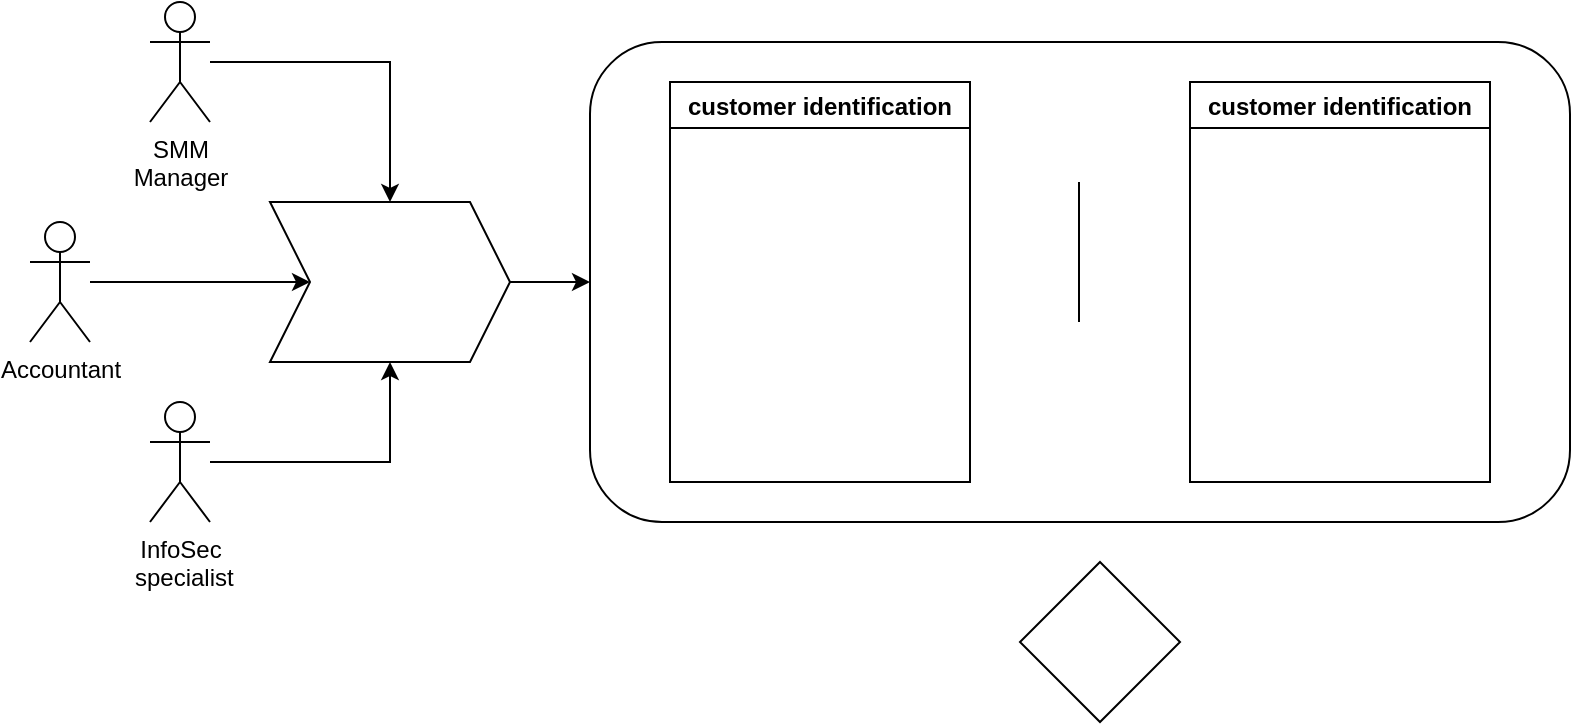 <mxfile version="10.8.9" type="github"><diagram id="TUvBe9IqyOgGgg97qKec" name="Page-1"><mxGraphModel dx="1680" dy="980" grid="1" gridSize="10" guides="1" tooltips="1" connect="1" arrows="1" fold="1" page="1" pageScale="1" pageWidth="827" pageHeight="1169" math="0" shadow="0"><root><mxCell id="0"/><mxCell id="1" parent="0"/><mxCell id="tEE7mVVucAzAkEQNQqc_-18" style="edgeStyle=orthogonalEdgeStyle;rounded=0;orthogonalLoop=1;jettySize=auto;html=1;entryX=0.5;entryY=0;entryDx=0;entryDy=0;" edge="1" parent="1" source="tEE7mVVucAzAkEQNQqc_-1" target="tEE7mVVucAzAkEQNQqc_-16"><mxGeometry relative="1" as="geometry"/></mxCell><mxCell id="tEE7mVVucAzAkEQNQqc_-1" value="SMM&lt;br&gt;Manager" style="shape=umlActor;verticalLabelPosition=bottom;labelBackgroundColor=#ffffff;verticalAlign=top;html=1;outlineConnect=0;" vertex="1" parent="1"><mxGeometry x="100" y="140" width="30" height="60" as="geometry"/></mxCell><mxCell id="tEE7mVVucAzAkEQNQqc_-17" style="edgeStyle=orthogonalEdgeStyle;rounded=0;orthogonalLoop=1;jettySize=auto;html=1;entryX=0.5;entryY=1;entryDx=0;entryDy=0;" edge="1" parent="1" source="tEE7mVVucAzAkEQNQqc_-2" target="tEE7mVVucAzAkEQNQqc_-16"><mxGeometry relative="1" as="geometry"/></mxCell><mxCell id="tEE7mVVucAzAkEQNQqc_-2" value="InfoSec&lt;br&gt;&amp;nbsp;specialist" style="shape=umlActor;verticalLabelPosition=bottom;labelBackgroundColor=#ffffff;verticalAlign=top;html=1;outlineConnect=0;" vertex="1" parent="1"><mxGeometry x="100" y="340" width="30" height="60" as="geometry"/></mxCell><mxCell id="tEE7mVVucAzAkEQNQqc_-20" style="edgeStyle=orthogonalEdgeStyle;rounded=0;orthogonalLoop=1;jettySize=auto;html=1;entryX=0;entryY=0.5;entryDx=0;entryDy=0;" edge="1" parent="1" source="tEE7mVVucAzAkEQNQqc_-3" target="tEE7mVVucAzAkEQNQqc_-16"><mxGeometry relative="1" as="geometry"/></mxCell><mxCell id="tEE7mVVucAzAkEQNQqc_-3" value="Accountant" style="shape=umlActor;verticalLabelPosition=bottom;labelBackgroundColor=#ffffff;verticalAlign=top;html=1;outlineConnect=0;" vertex="1" parent="1"><mxGeometry x="40" y="250" width="30" height="60" as="geometry"/></mxCell><mxCell id="tEE7mVVucAzAkEQNQqc_-22" style="edgeStyle=orthogonalEdgeStyle;rounded=0;orthogonalLoop=1;jettySize=auto;html=1;entryX=0;entryY=0.5;entryDx=0;entryDy=0;" edge="1" parent="1" source="tEE7mVVucAzAkEQNQqc_-16" target="tEE7mVVucAzAkEQNQqc_-21"><mxGeometry relative="1" as="geometry"/></mxCell><mxCell id="tEE7mVVucAzAkEQNQqc_-16" value="" style="shape=step;perimeter=stepPerimeter;whiteSpace=wrap;html=1;fixedSize=1;" vertex="1" parent="1"><mxGeometry x="160" y="240" width="120" height="80" as="geometry"/></mxCell><mxCell id="tEE7mVVucAzAkEQNQqc_-21" value="" style="rounded=1;whiteSpace=wrap;html=1;" vertex="1" parent="1"><mxGeometry x="320" y="160" width="490" height="240" as="geometry"/></mxCell><mxCell id="tEE7mVVucAzAkEQNQqc_-23" value="customer identification" style="swimlane;" vertex="1" parent="1"><mxGeometry x="360" y="180" width="150" height="200" as="geometry"/></mxCell><mxCell id="tEE7mVVucAzAkEQNQqc_-24" value="" style="endArrow=none;html=1;" edge="1" parent="1"><mxGeometry width="50" height="50" relative="1" as="geometry"><mxPoint x="564.5" y="300" as="sourcePoint"/><mxPoint x="564.5" y="230" as="targetPoint"/></mxGeometry></mxCell><mxCell id="tEE7mVVucAzAkEQNQqc_-25" value="customer identification" style="swimlane;" vertex="1" parent="1"><mxGeometry x="620" y="180" width="150" height="200" as="geometry"/></mxCell><mxCell id="tEE7mVVucAzAkEQNQqc_-26" value="" style="rhombus;whiteSpace=wrap;html=1;" vertex="1" parent="1"><mxGeometry x="535" y="420" width="80" height="80" as="geometry"/></mxCell></root></mxGraphModel></diagram></mxfile>